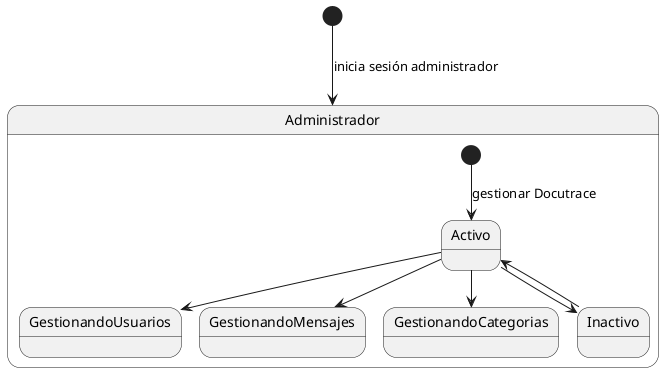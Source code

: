 @startuml

[*] --> Administrador: inicia sesión administrador

state Administrador {

  [*]-->Activo: gestionar Docutrace
  
  Activo --> GestionandoUsuarios
  Activo --> GestionandoMensajes
  Activo --> GestionandoCategorias
  
  Activo --> Inactivo
  Inactivo --> Activo

}

@enduml